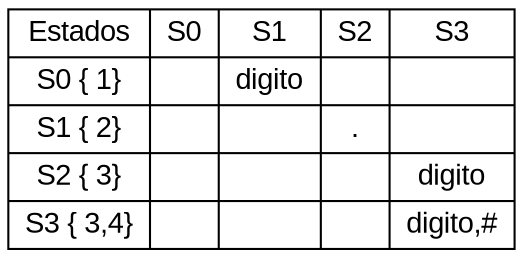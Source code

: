 digraph G { 

nodesep=0.8;

ranksep=0.5;

node [fontname="Arial"]; 
node_A [shape=record  label=
 "{Estados| S0 \{ 1\}| S1 \{ 2\}| S2 \{ 3\}| S3 \{ 3,4\}}| { S0| | | | }| { S1| digito| | | }| { S2| | .| | }| { S3| | | digito| digito,#}} "]; 

}

